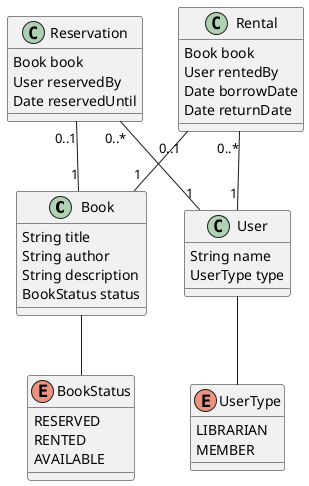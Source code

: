 @startuml

class Book {
String title
String author
String description
BookStatus status
}

class User {
String name
UserType type
}

class Reservation {
Book book
User reservedBy
Date reservedUntil
}

class Rental {
Book book
User rentedBy
Date borrowDate
Date returnDate
}

enum UserType {
LIBRARIAN
MEMBER
}

enum BookStatus {
RESERVED
RENTED
AVAILABLE
}

Book -- BookStatus
User -- UserType
Rental "0..1" -- "1" Book
Reservation "0..1" -- "1" Book
Rental "0..*" -- "1" User
Reservation "0..*" -- "1" User

@enduml